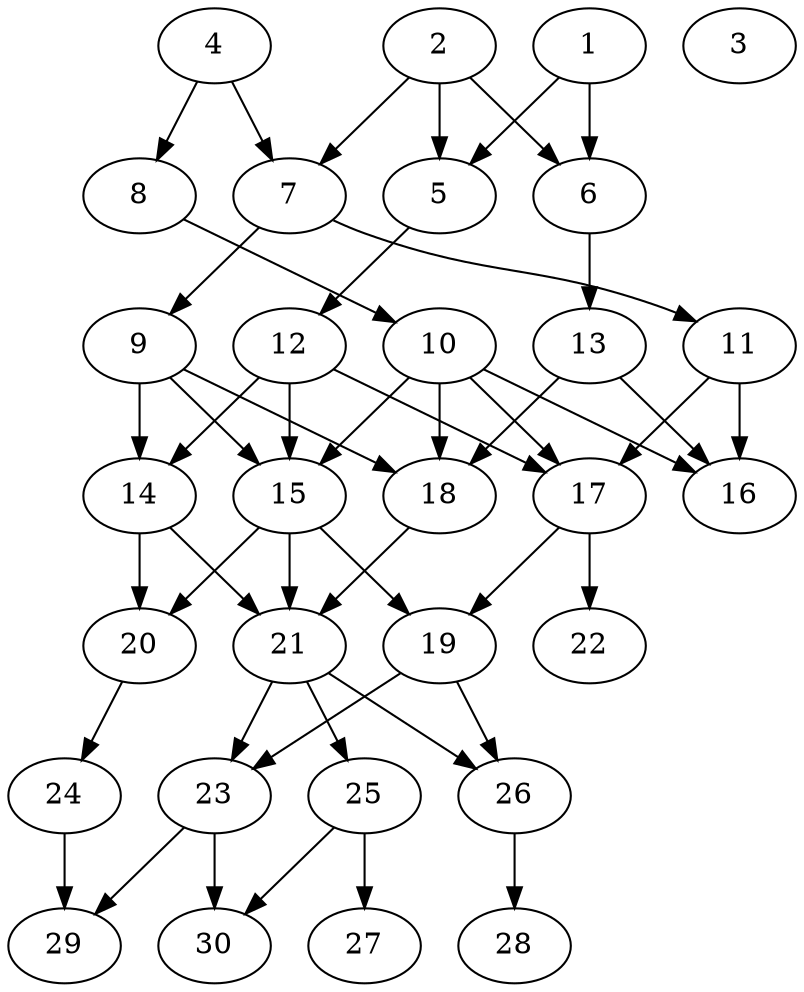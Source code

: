 // DAG automatically generated by daggen at Thu Oct  3 14:04:19 2019
// ./daggen --dot -n 30 --ccr 0.4 --fat 0.5 --regular 0.9 --density 0.5 --mindata 5242880 --maxdata 52428800 
digraph G {
  1 [size="118976000", alpha="0.19", expect_size="47590400"] 
  1 -> 5 [size ="47590400"]
  1 -> 6 [size ="47590400"]
  2 [size="117836800", alpha="0.16", expect_size="47134720"] 
  2 -> 5 [size ="47134720"]
  2 -> 6 [size ="47134720"]
  2 -> 7 [size ="47134720"]
  3 [size="126855680", alpha="0.06", expect_size="50742272"] 
  4 [size="33169920", alpha="0.04", expect_size="13267968"] 
  4 -> 7 [size ="13267968"]
  4 -> 8 [size ="13267968"]
  5 [size="54883840", alpha="0.18", expect_size="21953536"] 
  5 -> 12 [size ="21953536"]
  6 [size="99573760", alpha="0.10", expect_size="39829504"] 
  6 -> 13 [size ="39829504"]
  7 [size="37043200", alpha="0.05", expect_size="14817280"] 
  7 -> 9 [size ="14817280"]
  7 -> 11 [size ="14817280"]
  8 [size="112499200", alpha="0.12", expect_size="44999680"] 
  8 -> 10 [size ="44999680"]
  9 [size="124098560", alpha="0.11", expect_size="49639424"] 
  9 -> 14 [size ="49639424"]
  9 -> 15 [size ="49639424"]
  9 -> 18 [size ="49639424"]
  10 [size="102054400", alpha="0.11", expect_size="40821760"] 
  10 -> 15 [size ="40821760"]
  10 -> 16 [size ="40821760"]
  10 -> 17 [size ="40821760"]
  10 -> 18 [size ="40821760"]
  11 [size="108974080", alpha="0.20", expect_size="43589632"] 
  11 -> 16 [size ="43589632"]
  11 -> 17 [size ="43589632"]
  12 [size="104215040", alpha="0.04", expect_size="41686016"] 
  12 -> 14 [size ="41686016"]
  12 -> 15 [size ="41686016"]
  12 -> 17 [size ="41686016"]
  13 [size="82178560", alpha="0.03", expect_size="32871424"] 
  13 -> 16 [size ="32871424"]
  13 -> 18 [size ="32871424"]
  14 [size="114731520", alpha="0.19", expect_size="45892608"] 
  14 -> 20 [size ="45892608"]
  14 -> 21 [size ="45892608"]
  15 [size="19630080", alpha="0.03", expect_size="7852032"] 
  15 -> 19 [size ="7852032"]
  15 -> 20 [size ="7852032"]
  15 -> 21 [size ="7852032"]
  16 [size="127764480", alpha="0.13", expect_size="51105792"] 
  17 [size="66319360", alpha="0.10", expect_size="26527744"] 
  17 -> 19 [size ="26527744"]
  17 -> 22 [size ="26527744"]
  18 [size="93012480", alpha="0.10", expect_size="37204992"] 
  18 -> 21 [size ="37204992"]
  19 [size="44405760", alpha="0.09", expect_size="17762304"] 
  19 -> 23 [size ="17762304"]
  19 -> 26 [size ="17762304"]
  20 [size="108689920", alpha="0.14", expect_size="43475968"] 
  20 -> 24 [size ="43475968"]
  21 [size="56504320", alpha="0.17", expect_size="22601728"] 
  21 -> 23 [size ="22601728"]
  21 -> 25 [size ="22601728"]
  21 -> 26 [size ="22601728"]
  22 [size="55319040", alpha="0.18", expect_size="22127616"] 
  23 [size="81108480", alpha="0.17", expect_size="32443392"] 
  23 -> 29 [size ="32443392"]
  23 -> 30 [size ="32443392"]
  24 [size="99276800", alpha="0.01", expect_size="39710720"] 
  24 -> 29 [size ="39710720"]
  25 [size="94499840", alpha="0.11", expect_size="37799936"] 
  25 -> 27 [size ="37799936"]
  25 -> 30 [size ="37799936"]
  26 [size="112204800", alpha="0.16", expect_size="44881920"] 
  26 -> 28 [size ="44881920"]
  27 [size="69358080", alpha="0.05", expect_size="27743232"] 
  28 [size="127956480", alpha="0.11", expect_size="51182592"] 
  29 [size="66263040", alpha="0.16", expect_size="26505216"] 
  30 [size="120819200", alpha="0.16", expect_size="48327680"] 
}
